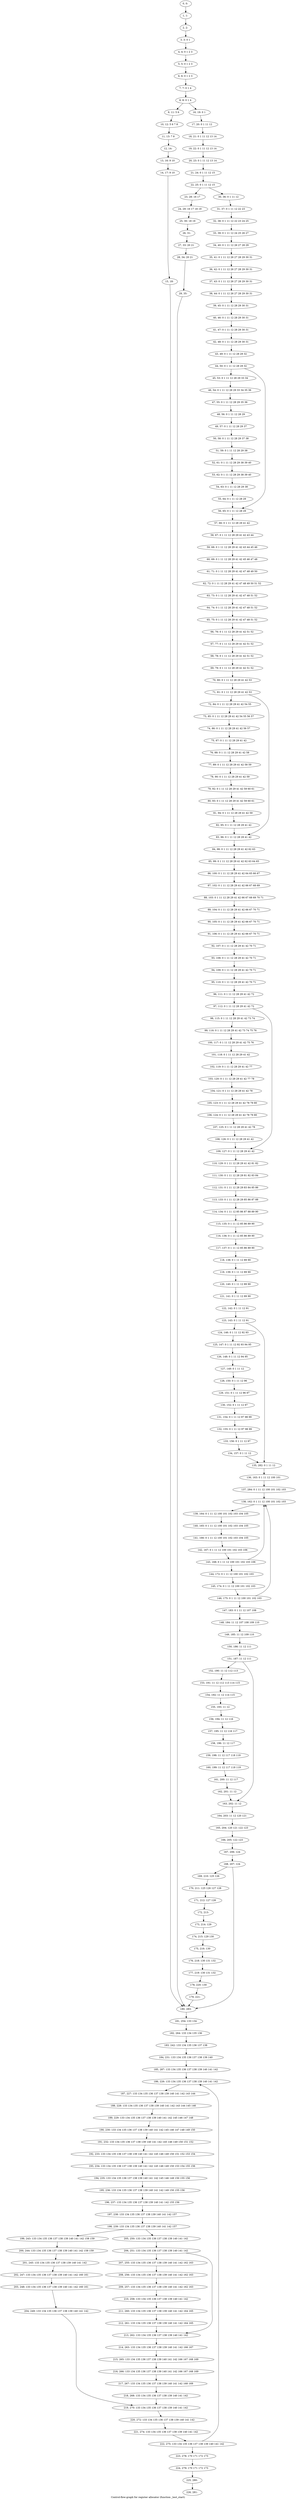 digraph G {
graph [label="Control-flow-graph for register allocator (function _test_start)"]
0[label="0, 0: "];
1[label="1, 1: "];
2[label="2, 2: "];
3[label="3, 3: 0 1 "];
4[label="4, 4: 0 1 2 3 "];
5[label="5, 5: 0 1 2 3 "];
6[label="6, 6: 0 1 2 3 "];
7[label="7, 7: 0 1 4 "];
8[label="8, 8: 0 1 4 "];
9[label="9, 11: 5 6 "];
10[label="10, 12: 5 6 7 8 "];
11[label="11, 13: 7 8 "];
12[label="12, 14: "];
13[label="13, 16: 9 10 "];
14[label="14, 17: 9 10 "];
15[label="15, 18: "];
16[label="16, 19: 0 1 "];
17[label="17, 20: 0 1 11 12 "];
18[label="18, 21: 0 1 11 12 13 14 "];
19[label="19, 22: 0 1 11 12 13 14 "];
20[label="20, 23: 0 1 11 12 13 14 "];
21[label="21, 24: 0 1 11 12 15 "];
22[label="22, 25: 0 1 11 12 15 "];
23[label="23, 28: 16 17 "];
24[label="24, 29: 16 17 18 19 "];
25[label="25, 30: 18 19 "];
26[label="26, 31: "];
27[label="27, 33: 20 21 "];
28[label="28, 34: 20 21 "];
29[label="29, 35: "];
30[label="30, 36: 0 1 11 12 "];
31[label="31, 37: 0 1 11 12 22 23 "];
32[label="32, 38: 0 1 11 12 22 23 24 25 "];
33[label="33, 39: 0 1 11 12 24 25 26 27 "];
34[label="34, 40: 0 1 11 12 26 27 28 29 "];
35[label="35, 41: 0 1 11 12 26 27 28 29 30 31 "];
36[label="36, 42: 0 1 11 12 26 27 28 29 30 31 "];
37[label="37, 43: 0 1 11 12 26 27 28 29 30 31 "];
38[label="38, 44: 0 1 11 12 26 27 28 29 30 31 "];
39[label="39, 45: 0 1 11 12 28 29 30 31 "];
40[label="40, 46: 0 1 11 12 28 29 30 31 "];
41[label="41, 47: 0 1 11 12 28 29 30 31 "];
42[label="42, 48: 0 1 11 12 28 29 30 31 "];
43[label="43, 49: 0 1 11 12 28 29 32 "];
44[label="44, 50: 0 1 11 12 28 29 32 "];
45[label="45, 53: 0 1 11 12 28 29 33 34 "];
46[label="46, 54: 0 1 11 12 28 29 33 34 35 36 "];
47[label="47, 55: 0 1 11 12 28 29 35 36 "];
48[label="48, 56: 0 1 11 12 28 29 "];
49[label="49, 57: 0 1 11 12 28 29 37 "];
50[label="50, 58: 0 1 11 12 28 29 37 38 "];
51[label="51, 59: 0 1 11 12 28 29 38 "];
52[label="52, 61: 0 1 11 12 28 29 38 39 40 "];
53[label="53, 62: 0 1 11 12 28 29 38 39 40 "];
54[label="54, 63: 0 1 11 12 28 29 38 "];
55[label="55, 64: 0 1 11 12 28 29 "];
56[label="56, 65: 0 1 11 12 28 29 "];
57[label="57, 66: 0 1 11 12 28 29 41 42 "];
58[label="58, 67: 0 1 11 12 28 29 41 42 43 44 "];
59[label="59, 68: 0 1 11 12 28 29 41 42 43 44 45 46 "];
60[label="60, 69: 0 1 11 12 28 29 41 42 45 46 47 48 "];
61[label="61, 71: 0 1 11 12 28 29 41 42 47 48 49 50 "];
62[label="62, 72: 0 1 11 12 28 29 41 42 47 48 49 50 51 52 "];
63[label="63, 73: 0 1 11 12 28 29 41 42 47 48 51 52 "];
64[label="64, 74: 0 1 11 12 28 29 41 42 47 48 51 52 "];
65[label="65, 75: 0 1 11 12 28 29 41 42 47 48 51 52 "];
66[label="66, 76: 0 1 11 12 28 29 41 42 51 52 "];
67[label="67, 77: 0 1 11 12 28 29 41 42 51 52 "];
68[label="68, 78: 0 1 11 12 28 29 41 42 51 52 "];
69[label="69, 79: 0 1 11 12 28 29 41 42 51 52 "];
70[label="70, 80: 0 1 11 12 28 29 41 42 53 "];
71[label="71, 81: 0 1 11 12 28 29 41 42 53 "];
72[label="72, 84: 0 1 11 12 28 29 41 42 54 55 "];
73[label="73, 85: 0 1 11 12 28 29 41 42 54 55 56 57 "];
74[label="74, 86: 0 1 11 12 28 29 41 42 56 57 "];
75[label="75, 87: 0 1 11 12 28 29 41 42 "];
76[label="76, 88: 0 1 11 12 28 29 41 42 58 "];
77[label="77, 89: 0 1 11 12 28 29 41 42 58 59 "];
78[label="78, 90: 0 1 11 12 28 29 41 42 59 "];
79[label="79, 92: 0 1 11 12 28 29 41 42 59 60 61 "];
80[label="80, 93: 0 1 11 12 28 29 41 42 59 60 61 "];
81[label="81, 94: 0 1 11 12 28 29 41 42 59 "];
82[label="82, 95: 0 1 11 12 28 29 41 42 "];
83[label="83, 96: 0 1 11 12 28 29 41 42 "];
84[label="84, 98: 0 1 11 12 28 29 41 42 62 63 "];
85[label="85, 99: 0 1 11 12 28 29 41 42 62 63 64 65 "];
86[label="86, 100: 0 1 11 12 28 29 41 42 64 65 66 67 "];
87[label="87, 102: 0 1 11 12 28 29 41 42 66 67 68 69 "];
88[label="88, 103: 0 1 11 12 28 29 41 42 66 67 68 69 70 71 "];
89[label="89, 104: 0 1 11 12 28 29 41 42 66 67 70 71 "];
90[label="90, 105: 0 1 11 12 28 29 41 42 66 67 70 71 "];
91[label="91, 106: 0 1 11 12 28 29 41 42 66 67 70 71 "];
92[label="92, 107: 0 1 11 12 28 29 41 42 70 71 "];
93[label="93, 108: 0 1 11 12 28 29 41 42 70 71 "];
94[label="94, 109: 0 1 11 12 28 29 41 42 70 71 "];
95[label="95, 110: 0 1 11 12 28 29 41 42 70 71 "];
96[label="96, 111: 0 1 11 12 28 29 41 42 72 "];
97[label="97, 112: 0 1 11 12 28 29 41 42 72 "];
98[label="98, 115: 0 1 11 12 28 29 41 42 73 74 "];
99[label="99, 116: 0 1 11 12 28 29 41 42 73 74 75 76 "];
100[label="100, 117: 0 1 11 12 28 29 41 42 75 76 "];
101[label="101, 118: 0 1 11 12 28 29 41 42 "];
102[label="102, 119: 0 1 11 12 28 29 41 42 77 "];
103[label="103, 120: 0 1 11 12 28 29 41 42 77 78 "];
104[label="104, 121: 0 1 11 12 28 29 41 42 78 "];
105[label="105, 123: 0 1 11 12 28 29 41 42 78 79 80 "];
106[label="106, 124: 0 1 11 12 28 29 41 42 78 79 80 "];
107[label="107, 125: 0 1 11 12 28 29 41 42 78 "];
108[label="108, 126: 0 1 11 12 28 29 41 42 "];
109[label="109, 127: 0 1 11 12 28 29 41 42 "];
110[label="110, 129: 0 1 11 12 28 29 41 42 81 82 "];
111[label="111, 130: 0 1 11 12 28 29 81 82 83 84 "];
112[label="112, 131: 0 1 11 12 28 29 83 84 85 86 "];
113[label="113, 133: 0 1 11 12 28 29 85 86 87 88 "];
114[label="114, 134: 0 1 11 12 85 86 87 88 89 90 "];
115[label="115, 135: 0 1 11 12 85 86 89 90 "];
116[label="116, 136: 0 1 11 12 85 86 89 90 "];
117[label="117, 137: 0 1 11 12 85 86 89 90 "];
118[label="118, 138: 0 1 11 12 89 90 "];
119[label="119, 139: 0 1 11 12 89 90 "];
120[label="120, 140: 0 1 11 12 89 90 "];
121[label="121, 141: 0 1 11 12 89 90 "];
122[label="122, 142: 0 1 11 12 91 "];
123[label="123, 143: 0 1 11 12 91 "];
124[label="124, 146: 0 1 11 12 92 93 "];
125[label="125, 147: 0 1 11 12 92 93 94 95 "];
126[label="126, 148: 0 1 11 12 94 95 "];
127[label="127, 149: 0 1 11 12 "];
128[label="128, 150: 0 1 11 12 96 "];
129[label="129, 151: 0 1 11 12 96 97 "];
130[label="130, 152: 0 1 11 12 97 "];
131[label="131, 154: 0 1 11 12 97 98 99 "];
132[label="132, 155: 0 1 11 12 97 98 99 "];
133[label="133, 156: 0 1 11 12 97 "];
134[label="134, 157: 0 1 11 12 "];
135[label="135, 282: 0 1 11 12 "];
136[label="136, 163: 0 1 11 12 100 101 "];
137[label="137, 284: 0 1 11 12 100 101 102 103 "];
138[label="138, 162: 0 1 11 12 100 101 102 103 "];
139[label="139, 164: 0 1 11 12 100 101 102 103 104 105 "];
140[label="140, 165: 0 1 11 12 100 101 102 103 104 105 "];
141[label="141, 166: 0 1 11 12 100 101 102 103 104 105 "];
142[label="142, 167: 0 1 11 12 100 101 102 103 106 "];
143[label="143, 168: 0 1 11 12 100 101 102 103 106 "];
144[label="144, 172: 0 1 11 12 100 101 102 103 "];
145[label="145, 174: 0 1 11 12 100 101 102 103 "];
146[label="146, 175: 0 1 11 12 100 101 102 103 "];
147[label="147, 183: 0 1 11 12 107 108 "];
148[label="148, 184: 11 12 107 108 109 110 "];
149[label="149, 185: 11 12 109 110 "];
150[label="150, 186: 11 12 111 "];
151[label="151, 187: 11 12 111 "];
152[label="152, 190: 11 12 112 113 "];
153[label="153, 191: 11 12 112 113 114 115 "];
154[label="154, 192: 11 12 114 115 "];
155[label="155, 193: 11 12 "];
156[label="156, 194: 11 12 116 "];
157[label="157, 195: 11 12 116 117 "];
158[label="158, 196: 11 12 117 "];
159[label="159, 198: 11 12 117 118 119 "];
160[label="160, 199: 11 12 117 118 119 "];
161[label="161, 200: 11 12 117 "];
162[label="162, 201: 11 12 "];
163[label="163, 202: 11 12 "];
164[label="164, 203: 11 12 120 121 "];
165[label="165, 204: 120 121 122 123 "];
166[label="166, 205: 122 123 "];
167[label="167, 206: 124 "];
168[label="168, 207: 124 "];
169[label="169, 210: 125 126 "];
170[label="170, 211: 125 126 127 128 "];
171[label="171, 212: 127 128 "];
172[label="172, 213: "];
173[label="173, 214: 129 "];
174[label="174, 215: 129 130 "];
175[label="175, 216: 130 "];
176[label="176, 218: 130 131 132 "];
177[label="177, 219: 130 131 132 "];
178[label="178, 220: 130 "];
179[label="179, 221: "];
180[label="180, 283: "];
181[label="181, 254: 133 134 "];
182[label="182, 264: 133 134 135 136 "];
183[label="183, 242: 133 134 135 136 137 138 "];
184[label="184, 231: 133 134 135 136 137 138 139 140 "];
185[label="185, 287: 133 134 135 136 137 138 139 140 141 142 "];
186[label="186, 226: 133 134 135 136 137 138 139 140 141 142 "];
187[label="187, 227: 133 134 135 136 137 138 139 140 141 142 143 144 "];
188[label="188, 228: 133 134 135 136 137 138 139 140 141 142 143 144 145 146 "];
189[label="189, 229: 133 134 135 136 137 138 139 140 141 142 145 146 147 148 "];
190[label="190, 230: 133 134 135 136 137 138 139 140 141 142 145 146 147 148 149 150 "];
191[label="191, 232: 133 134 135 136 137 138 139 140 141 142 145 146 149 150 151 152 "];
192[label="192, 233: 133 134 135 136 137 138 139 140 141 142 145 146 149 150 151 152 153 154 "];
193[label="193, 234: 133 134 135 136 137 138 139 140 141 142 145 146 149 150 153 154 155 156 "];
194[label="194, 235: 133 134 135 136 137 138 139 140 141 142 145 146 149 150 155 156 "];
195[label="195, 236: 133 134 135 136 137 138 139 140 141 142 149 150 155 156 "];
196[label="196, 237: 133 134 135 136 137 138 139 140 141 142 155 156 "];
197[label="197, 238: 133 134 135 136 137 138 139 140 141 142 157 "];
198[label="198, 239: 133 134 135 136 137 138 139 140 141 142 157 "];
199[label="199, 243: 133 134 135 136 137 138 139 140 141 142 158 159 "];
200[label="200, 244: 133 134 135 136 137 138 139 140 141 142 158 159 "];
201[label="201, 245: 133 134 135 136 137 138 139 140 141 142 "];
202[label="202, 247: 133 134 135 136 137 138 139 140 141 142 160 161 "];
203[label="203, 248: 133 134 135 136 137 138 139 140 141 142 160 161 "];
204[label="204, 249: 133 134 135 136 137 138 139 140 141 142 "];
205[label="205, 250: 133 134 135 136 137 138 139 140 141 142 "];
206[label="206, 251: 133 134 135 136 137 138 139 140 141 142 "];
207[label="207, 255: 133 134 135 136 137 138 139 140 141 142 162 163 "];
208[label="208, 256: 133 134 135 136 137 138 139 140 141 142 162 163 "];
209[label="209, 257: 133 134 135 136 137 138 139 140 141 142 162 163 "];
210[label="210, 258: 133 134 135 136 137 138 139 140 141 142 "];
211[label="211, 260: 133 134 135 136 137 138 139 140 141 142 164 165 "];
212[label="212, 261: 133 134 135 136 137 138 139 140 141 142 164 165 "];
213[label="213, 262: 133 134 135 136 137 138 139 140 141 142 "];
214[label="214, 263: 133 134 135 136 137 138 139 140 141 142 166 167 "];
215[label="215, 265: 133 134 135 136 137 138 139 140 141 142 166 167 168 169 "];
216[label="216, 266: 133 134 135 136 137 138 139 140 141 142 166 167 168 169 "];
217[label="217, 267: 133 134 135 136 137 138 139 140 141 142 168 169 "];
218[label="218, 268: 133 134 135 136 137 138 139 140 141 142 "];
219[label="219, 270: 133 134 135 136 137 138 139 140 141 142 "];
220[label="220, 272: 133 134 135 136 137 138 139 140 141 142 "];
221[label="221, 274: 133 134 135 136 137 138 139 140 141 142 "];
222[label="222, 275: 133 134 135 136 137 138 139 140 141 142 "];
223[label="223, 278: 170 171 172 173 "];
224[label="224, 279: 170 171 172 173 "];
225[label="225, 280: "];
226[label="226, 281: "];
0->1 ;
1->2 ;
2->3 ;
3->4 ;
4->5 ;
5->6 ;
6->7 ;
7->8 ;
8->9 ;
8->16 ;
9->10 ;
10->11 ;
11->12 ;
12->13 ;
13->14 ;
14->15 ;
15->180 ;
16->17 ;
17->18 ;
18->19 ;
19->20 ;
20->21 ;
21->22 ;
22->23 ;
22->30 ;
23->24 ;
24->25 ;
25->26 ;
26->27 ;
27->28 ;
28->29 ;
29->180 ;
30->31 ;
31->32 ;
32->33 ;
33->34 ;
34->35 ;
35->36 ;
36->37 ;
37->38 ;
38->39 ;
39->40 ;
40->41 ;
41->42 ;
42->43 ;
43->44 ;
44->45 ;
44->56 ;
45->46 ;
46->47 ;
47->48 ;
48->49 ;
49->50 ;
50->51 ;
51->52 ;
52->53 ;
53->54 ;
54->55 ;
55->56 ;
56->57 ;
57->58 ;
58->59 ;
59->60 ;
60->61 ;
61->62 ;
62->63 ;
63->64 ;
64->65 ;
65->66 ;
66->67 ;
67->68 ;
68->69 ;
69->70 ;
70->71 ;
71->72 ;
71->83 ;
72->73 ;
73->74 ;
74->75 ;
75->76 ;
76->77 ;
77->78 ;
78->79 ;
79->80 ;
80->81 ;
81->82 ;
82->83 ;
83->84 ;
84->85 ;
85->86 ;
86->87 ;
87->88 ;
88->89 ;
89->90 ;
90->91 ;
91->92 ;
92->93 ;
93->94 ;
94->95 ;
95->96 ;
96->97 ;
97->98 ;
97->109 ;
98->99 ;
99->100 ;
100->101 ;
101->102 ;
102->103 ;
103->104 ;
104->105 ;
105->106 ;
106->107 ;
107->108 ;
108->109 ;
109->110 ;
110->111 ;
111->112 ;
112->113 ;
113->114 ;
114->115 ;
115->116 ;
116->117 ;
117->118 ;
118->119 ;
119->120 ;
120->121 ;
121->122 ;
122->123 ;
123->124 ;
123->135 ;
124->125 ;
125->126 ;
126->127 ;
127->128 ;
128->129 ;
129->130 ;
130->131 ;
131->132 ;
132->133 ;
133->134 ;
134->135 ;
135->136 ;
136->137 ;
137->138 ;
138->139 ;
139->140 ;
140->141 ;
141->142 ;
142->143 ;
143->144 ;
143->138 ;
144->145 ;
145->146 ;
146->147 ;
146->138 ;
147->148 ;
148->149 ;
149->150 ;
150->151 ;
151->152 ;
151->163 ;
152->153 ;
153->154 ;
154->155 ;
155->156 ;
156->157 ;
157->158 ;
158->159 ;
159->160 ;
160->161 ;
161->162 ;
162->163 ;
163->164 ;
164->165 ;
165->166 ;
166->167 ;
167->168 ;
168->169 ;
168->180 ;
169->170 ;
170->171 ;
171->172 ;
172->173 ;
173->174 ;
174->175 ;
175->176 ;
176->177 ;
177->178 ;
178->179 ;
179->180 ;
180->181 ;
181->182 ;
182->183 ;
183->184 ;
184->185 ;
185->186 ;
186->187 ;
187->188 ;
188->189 ;
189->190 ;
190->191 ;
191->192 ;
192->193 ;
193->194 ;
194->195 ;
195->196 ;
196->197 ;
197->198 ;
198->199 ;
198->205 ;
199->200 ;
200->201 ;
201->202 ;
202->203 ;
203->204 ;
204->219 ;
205->206 ;
206->207 ;
206->213 ;
207->208 ;
208->209 ;
209->210 ;
210->211 ;
211->212 ;
212->213 ;
213->214 ;
214->215 ;
215->216 ;
216->217 ;
217->218 ;
218->219 ;
219->220 ;
220->221 ;
221->222 ;
222->223 ;
222->186 ;
223->224 ;
224->225 ;
225->226 ;
}
